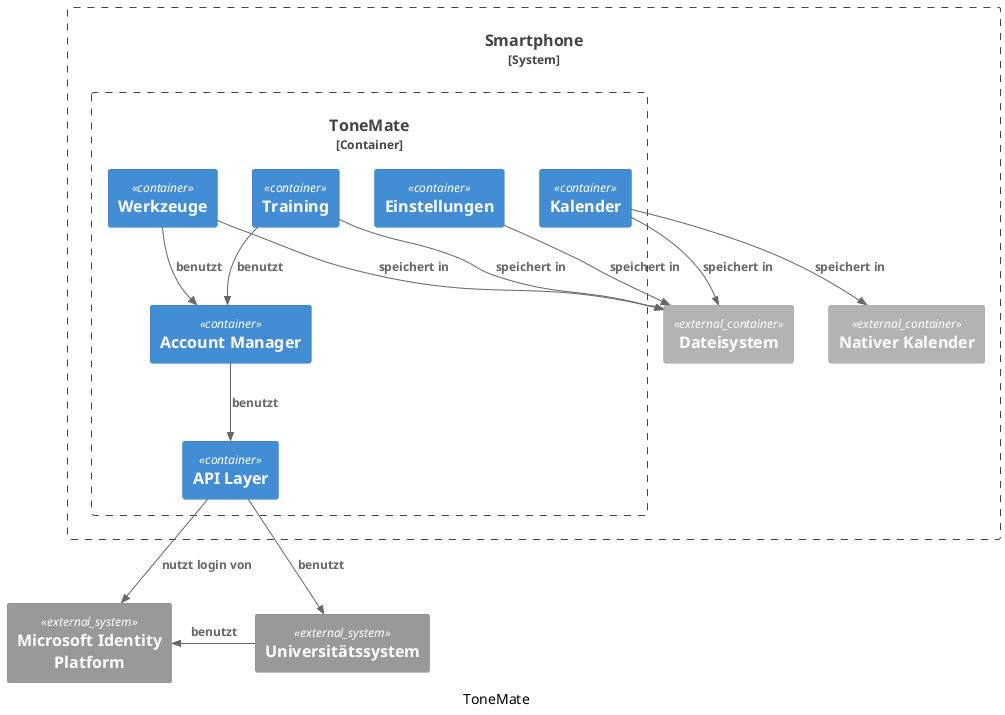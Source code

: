 @startuml
!include <C4/C4_Container>

caption ToneMate

System_Boundary(phone, "Smartphone") {
    Container_Boundary(toneMate, "ToneMate") {
        Container(werkzeuge, "Werkzeuge")
        Container(kalender, "Kalender")
        Container(training, "Training")
        Container(einstellungen, "Einstellungen")
        Container(accountManager, "Account Manager")
        Container(api, "API Layer")

        Rel(training, accountManager, "benutzt")
        Rel(werkzeuge, accountManager, "benutzt")
        Rel(accountManager, api, "benutzt")
    }
    Container_Ext(dateiSystem, "Dateisystem")
    Container_Ext(kalenderExt, "Nativer Kalender")

    Rel(kalender, kalenderExt, "speichert in")
    Rel(kalender, dateiSystem, "speichert in")
    Rel(werkzeuge, dateiSystem, "speichert in")
    Rel(training, dateiSystem, "speichert in")
    Rel(einstellungen, dateiSystem, "speichert in")
}
System_Ext(oauth, "Microsoft Identity Platform")
System_Ext(uni, "Universitätssystem")

Rel(api, uni, "benutzt")
Rel_L(uni, oauth, "benutzt")
Rel(api, oauth, "nutzt login von")

@enduml
